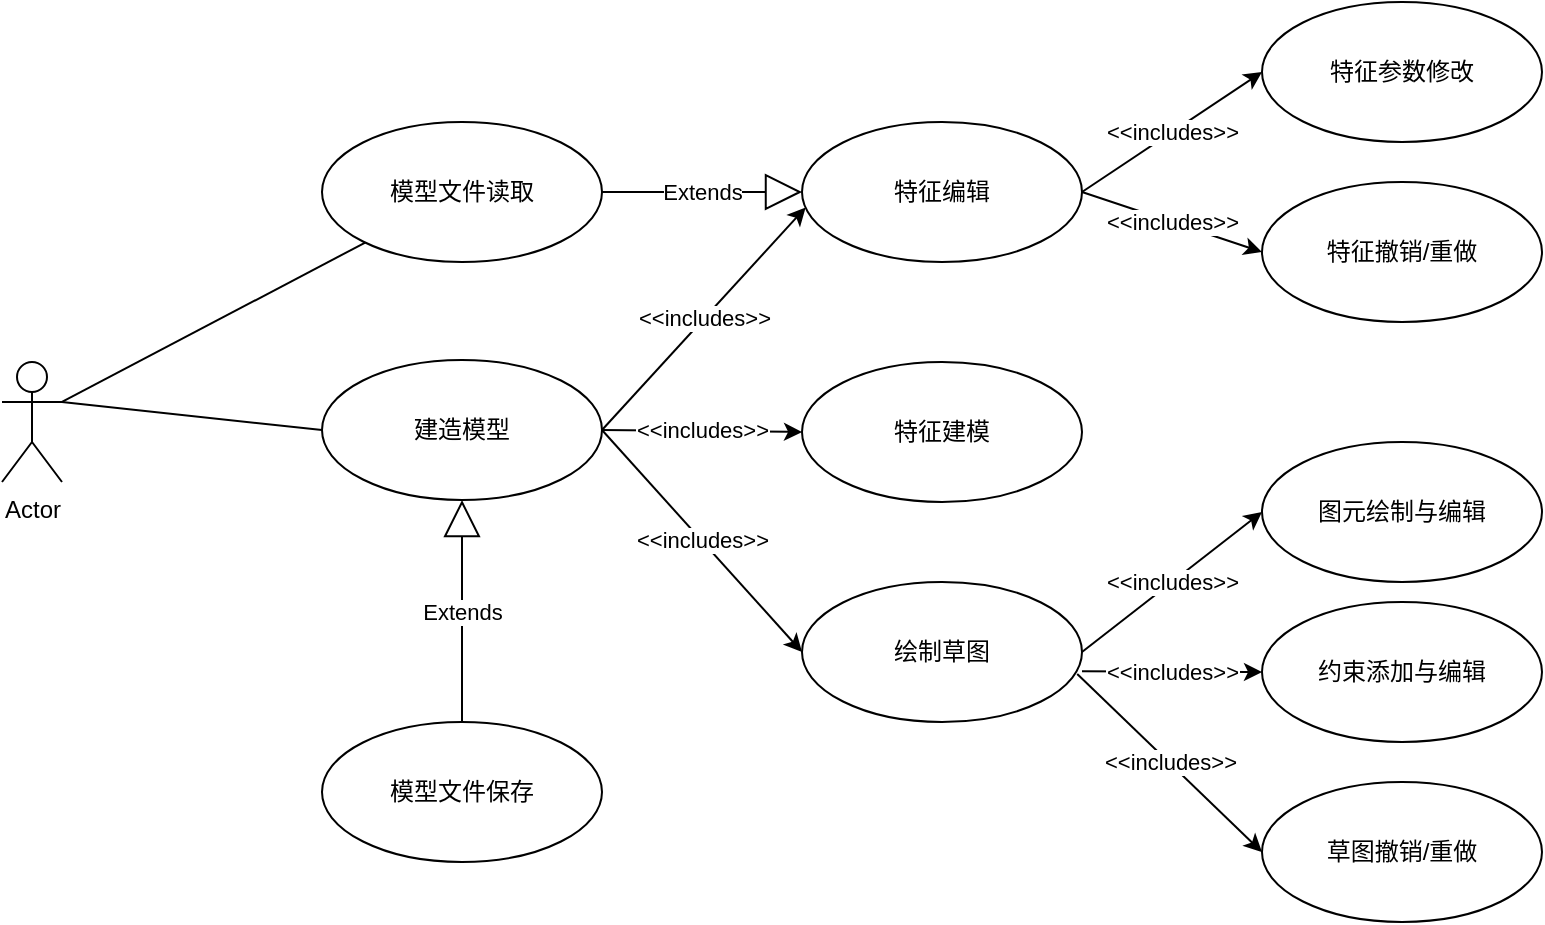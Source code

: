 <mxfile version="21.1.1" type="github">
  <diagram name="第 1 页" id="sRS028VmoQ0yGFp0G40y">
    <mxGraphModel dx="1876" dy="613" grid="1" gridSize="10" guides="1" tooltips="1" connect="1" arrows="1" fold="1" page="1" pageScale="1" pageWidth="827" pageHeight="1169" math="0" shadow="0">
      <root>
        <mxCell id="0" />
        <mxCell id="1" parent="0" />
        <mxCell id="2yFTk03IgR5k_DNnFNHS-1" value="Actor" style="shape=umlActor;verticalLabelPosition=bottom;verticalAlign=top;html=1;" vertex="1" parent="1">
          <mxGeometry x="-180" y="220" width="30" height="60" as="geometry" />
        </mxCell>
        <mxCell id="2yFTk03IgR5k_DNnFNHS-2" value="建造模型" style="ellipse;whiteSpace=wrap;html=1;" vertex="1" parent="1">
          <mxGeometry x="-20" y="219" width="140" height="70" as="geometry" />
        </mxCell>
        <mxCell id="2yFTk03IgR5k_DNnFNHS-3" value="绘制草图" style="ellipse;whiteSpace=wrap;html=1;" vertex="1" parent="1">
          <mxGeometry x="220" y="330" width="140" height="70" as="geometry" />
        </mxCell>
        <mxCell id="2yFTk03IgR5k_DNnFNHS-4" value="特征建模" style="ellipse;whiteSpace=wrap;html=1;" vertex="1" parent="1">
          <mxGeometry x="220" y="220" width="140" height="70" as="geometry" />
        </mxCell>
        <mxCell id="2yFTk03IgR5k_DNnFNHS-5" value="特征编辑" style="ellipse;whiteSpace=wrap;html=1;" vertex="1" parent="1">
          <mxGeometry x="220" y="100" width="140" height="70" as="geometry" />
        </mxCell>
        <mxCell id="2yFTk03IgR5k_DNnFNHS-6" value="模型文件读取" style="ellipse;whiteSpace=wrap;html=1;" vertex="1" parent="1">
          <mxGeometry x="-20" y="100" width="140" height="70" as="geometry" />
        </mxCell>
        <mxCell id="2yFTk03IgR5k_DNnFNHS-7" value="模型文件保存" style="ellipse;whiteSpace=wrap;html=1;" vertex="1" parent="1">
          <mxGeometry x="-20" y="400" width="140" height="70" as="geometry" />
        </mxCell>
        <mxCell id="2yFTk03IgR5k_DNnFNHS-8" value="Extends" style="endArrow=block;endSize=16;endFill=0;html=1;rounded=0;entryX=0.5;entryY=1;entryDx=0;entryDy=0;exitX=0.5;exitY=0;exitDx=0;exitDy=0;" edge="1" parent="1" source="2yFTk03IgR5k_DNnFNHS-7" target="2yFTk03IgR5k_DNnFNHS-2">
          <mxGeometry width="160" relative="1" as="geometry">
            <mxPoint x="-90" y="350" as="sourcePoint" />
            <mxPoint x="10" y="470" as="targetPoint" />
          </mxGeometry>
        </mxCell>
        <mxCell id="2yFTk03IgR5k_DNnFNHS-17" value="" style="endArrow=none;html=1;rounded=0;exitX=1;exitY=0.333;exitDx=0;exitDy=0;exitPerimeter=0;" edge="1" parent="1" source="2yFTk03IgR5k_DNnFNHS-1" target="2yFTk03IgR5k_DNnFNHS-6">
          <mxGeometry width="50" height="50" relative="1" as="geometry">
            <mxPoint x="-80" y="230" as="sourcePoint" />
            <mxPoint x="-30" y="180" as="targetPoint" />
          </mxGeometry>
        </mxCell>
        <mxCell id="2yFTk03IgR5k_DNnFNHS-18" value="" style="endArrow=none;html=1;rounded=0;entryX=0;entryY=0.5;entryDx=0;entryDy=0;" edge="1" parent="1" target="2yFTk03IgR5k_DNnFNHS-2">
          <mxGeometry width="50" height="50" relative="1" as="geometry">
            <mxPoint x="-150" y="240" as="sourcePoint" />
            <mxPoint x="-70" y="300" as="targetPoint" />
          </mxGeometry>
        </mxCell>
        <mxCell id="2yFTk03IgR5k_DNnFNHS-19" value="&amp;lt;&amp;lt;includes&amp;gt;&amp;gt;" style="endArrow=classic;html=1;rounded=0;exitX=1;exitY=0.5;exitDx=0;exitDy=0;entryX=0.013;entryY=0.611;entryDx=0;entryDy=0;entryPerimeter=0;" edge="1" parent="1" source="2yFTk03IgR5k_DNnFNHS-2" target="2yFTk03IgR5k_DNnFNHS-5">
          <mxGeometry width="50" height="50" relative="1" as="geometry">
            <mxPoint x="120" y="370" as="sourcePoint" />
            <mxPoint x="170" y="320" as="targetPoint" />
          </mxGeometry>
        </mxCell>
        <mxCell id="2yFTk03IgR5k_DNnFNHS-20" value="&amp;lt;&amp;lt;includes&amp;gt;&amp;gt;" style="endArrow=classic;html=1;rounded=0;exitX=1;exitY=0.5;exitDx=0;exitDy=0;entryX=0;entryY=0.5;entryDx=0;entryDy=0;" edge="1" parent="1" source="2yFTk03IgR5k_DNnFNHS-2" target="2yFTk03IgR5k_DNnFNHS-4">
          <mxGeometry width="50" height="50" relative="1" as="geometry">
            <mxPoint x="180" y="380" as="sourcePoint" />
            <mxPoint x="230" y="330" as="targetPoint" />
          </mxGeometry>
        </mxCell>
        <mxCell id="2yFTk03IgR5k_DNnFNHS-21" value="&amp;lt;&amp;lt;includes&amp;gt;&amp;gt;" style="endArrow=classic;html=1;rounded=0;exitX=1;exitY=0.5;exitDx=0;exitDy=0;entryX=0;entryY=0.5;entryDx=0;entryDy=0;" edge="1" parent="1" source="2yFTk03IgR5k_DNnFNHS-2" target="2yFTk03IgR5k_DNnFNHS-3">
          <mxGeometry width="50" height="50" relative="1" as="geometry">
            <mxPoint x="140" y="210" as="sourcePoint" />
            <mxPoint x="190" y="160" as="targetPoint" />
          </mxGeometry>
        </mxCell>
        <mxCell id="2yFTk03IgR5k_DNnFNHS-22" value="约束添加与编辑" style="ellipse;whiteSpace=wrap;html=1;" vertex="1" parent="1">
          <mxGeometry x="450" y="340" width="140" height="70" as="geometry" />
        </mxCell>
        <mxCell id="2yFTk03IgR5k_DNnFNHS-23" value="图元绘制与编辑" style="ellipse;whiteSpace=wrap;html=1;" vertex="1" parent="1">
          <mxGeometry x="450" y="260" width="140" height="70" as="geometry" />
        </mxCell>
        <mxCell id="2yFTk03IgR5k_DNnFNHS-24" value="草图撤销/重做" style="ellipse;whiteSpace=wrap;html=1;" vertex="1" parent="1">
          <mxGeometry x="450" y="430" width="140" height="70" as="geometry" />
        </mxCell>
        <mxCell id="2yFTk03IgR5k_DNnFNHS-26" value="&amp;lt;&amp;lt;includes&amp;gt;&amp;gt;" style="endArrow=classic;html=1;rounded=0;entryX=0;entryY=0.5;entryDx=0;entryDy=0;exitX=1;exitY=0.637;exitDx=0;exitDy=0;exitPerimeter=0;" edge="1" parent="1" source="2yFTk03IgR5k_DNnFNHS-3" target="2yFTk03IgR5k_DNnFNHS-22">
          <mxGeometry width="50" height="50" relative="1" as="geometry">
            <mxPoint x="380" y="160" as="sourcePoint" />
            <mxPoint x="250" y="165" as="targetPoint" />
          </mxGeometry>
        </mxCell>
        <mxCell id="2yFTk03IgR5k_DNnFNHS-27" value="&amp;lt;&amp;lt;includes&amp;gt;&amp;gt;" style="endArrow=classic;html=1;rounded=0;entryX=0;entryY=0.5;entryDx=0;entryDy=0;exitX=0.983;exitY=0.657;exitDx=0;exitDy=0;exitPerimeter=0;" edge="1" parent="1" source="2yFTk03IgR5k_DNnFNHS-3" target="2yFTk03IgR5k_DNnFNHS-24">
          <mxGeometry width="50" height="50" relative="1" as="geometry">
            <mxPoint x="370" y="160" as="sourcePoint" />
            <mxPoint x="510" y="165" as="targetPoint" />
          </mxGeometry>
        </mxCell>
        <mxCell id="2yFTk03IgR5k_DNnFNHS-28" value="&amp;lt;&amp;lt;includes&amp;gt;&amp;gt;" style="endArrow=classic;html=1;rounded=0;entryX=0;entryY=0.5;entryDx=0;entryDy=0;exitX=1;exitY=0.5;exitDx=0;exitDy=0;" edge="1" parent="1" source="2yFTk03IgR5k_DNnFNHS-3" target="2yFTk03IgR5k_DNnFNHS-23">
          <mxGeometry width="50" height="50" relative="1" as="geometry">
            <mxPoint x="390" y="160" as="sourcePoint" />
            <mxPoint x="520" y="175" as="targetPoint" />
          </mxGeometry>
        </mxCell>
        <mxCell id="2yFTk03IgR5k_DNnFNHS-29" value="特征参数修改" style="ellipse;whiteSpace=wrap;html=1;" vertex="1" parent="1">
          <mxGeometry x="450" y="40" width="140" height="70" as="geometry" />
        </mxCell>
        <mxCell id="2yFTk03IgR5k_DNnFNHS-30" value="特征撤销/重做" style="ellipse;whiteSpace=wrap;html=1;" vertex="1" parent="1">
          <mxGeometry x="450" y="130" width="140" height="70" as="geometry" />
        </mxCell>
        <mxCell id="2yFTk03IgR5k_DNnFNHS-31" value="&amp;lt;&amp;lt;includes&amp;gt;&amp;gt;" style="endArrow=classic;html=1;rounded=0;exitX=1;exitY=0.5;exitDx=0;exitDy=0;entryX=0;entryY=0.5;entryDx=0;entryDy=0;" edge="1" parent="1" source="2yFTk03IgR5k_DNnFNHS-5" target="2yFTk03IgR5k_DNnFNHS-29">
          <mxGeometry width="50" height="50" relative="1" as="geometry">
            <mxPoint x="412" y="192" as="sourcePoint" />
            <mxPoint x="530" y="185" as="targetPoint" />
          </mxGeometry>
        </mxCell>
        <mxCell id="2yFTk03IgR5k_DNnFNHS-32" value="&amp;lt;&amp;lt;includes&amp;gt;&amp;gt;" style="endArrow=classic;html=1;rounded=0;exitX=1;exitY=0.5;exitDx=0;exitDy=0;entryX=0;entryY=0.5;entryDx=0;entryDy=0;" edge="1" parent="1" source="2yFTk03IgR5k_DNnFNHS-5" target="2yFTk03IgR5k_DNnFNHS-30">
          <mxGeometry width="50" height="50" relative="1" as="geometry">
            <mxPoint x="422" y="202" as="sourcePoint" />
            <mxPoint x="430" y="450" as="targetPoint" />
          </mxGeometry>
        </mxCell>
        <mxCell id="2yFTk03IgR5k_DNnFNHS-33" value="Extends" style="endArrow=block;endSize=16;endFill=0;html=1;rounded=0;exitX=1;exitY=0.5;exitDx=0;exitDy=0;entryX=0;entryY=0.5;entryDx=0;entryDy=0;" edge="1" parent="1" source="2yFTk03IgR5k_DNnFNHS-6" target="2yFTk03IgR5k_DNnFNHS-5">
          <mxGeometry width="160" relative="1" as="geometry">
            <mxPoint x="60" y="41" as="sourcePoint" />
            <mxPoint x="50" y="-10" as="targetPoint" />
          </mxGeometry>
        </mxCell>
      </root>
    </mxGraphModel>
  </diagram>
</mxfile>

